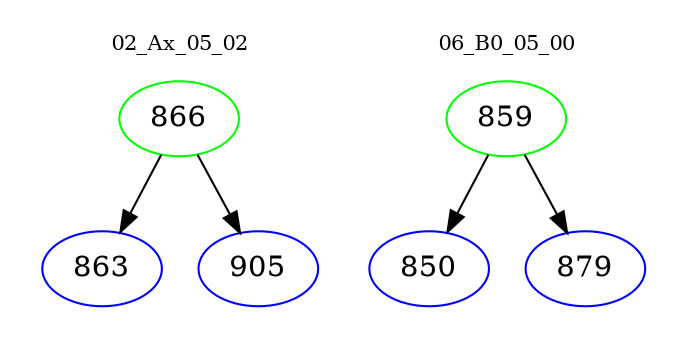 digraph{
subgraph cluster_0 {
color = white
label = "02_Ax_05_02";
fontsize=10;
T0_866 [label="866", color="green"]
T0_866 -> T0_863 [color="black"]
T0_863 [label="863", color="blue"]
T0_866 -> T0_905 [color="black"]
T0_905 [label="905", color="blue"]
}
subgraph cluster_1 {
color = white
label = "06_B0_05_00";
fontsize=10;
T1_859 [label="859", color="green"]
T1_859 -> T1_850 [color="black"]
T1_850 [label="850", color="blue"]
T1_859 -> T1_879 [color="black"]
T1_879 [label="879", color="blue"]
}
}
